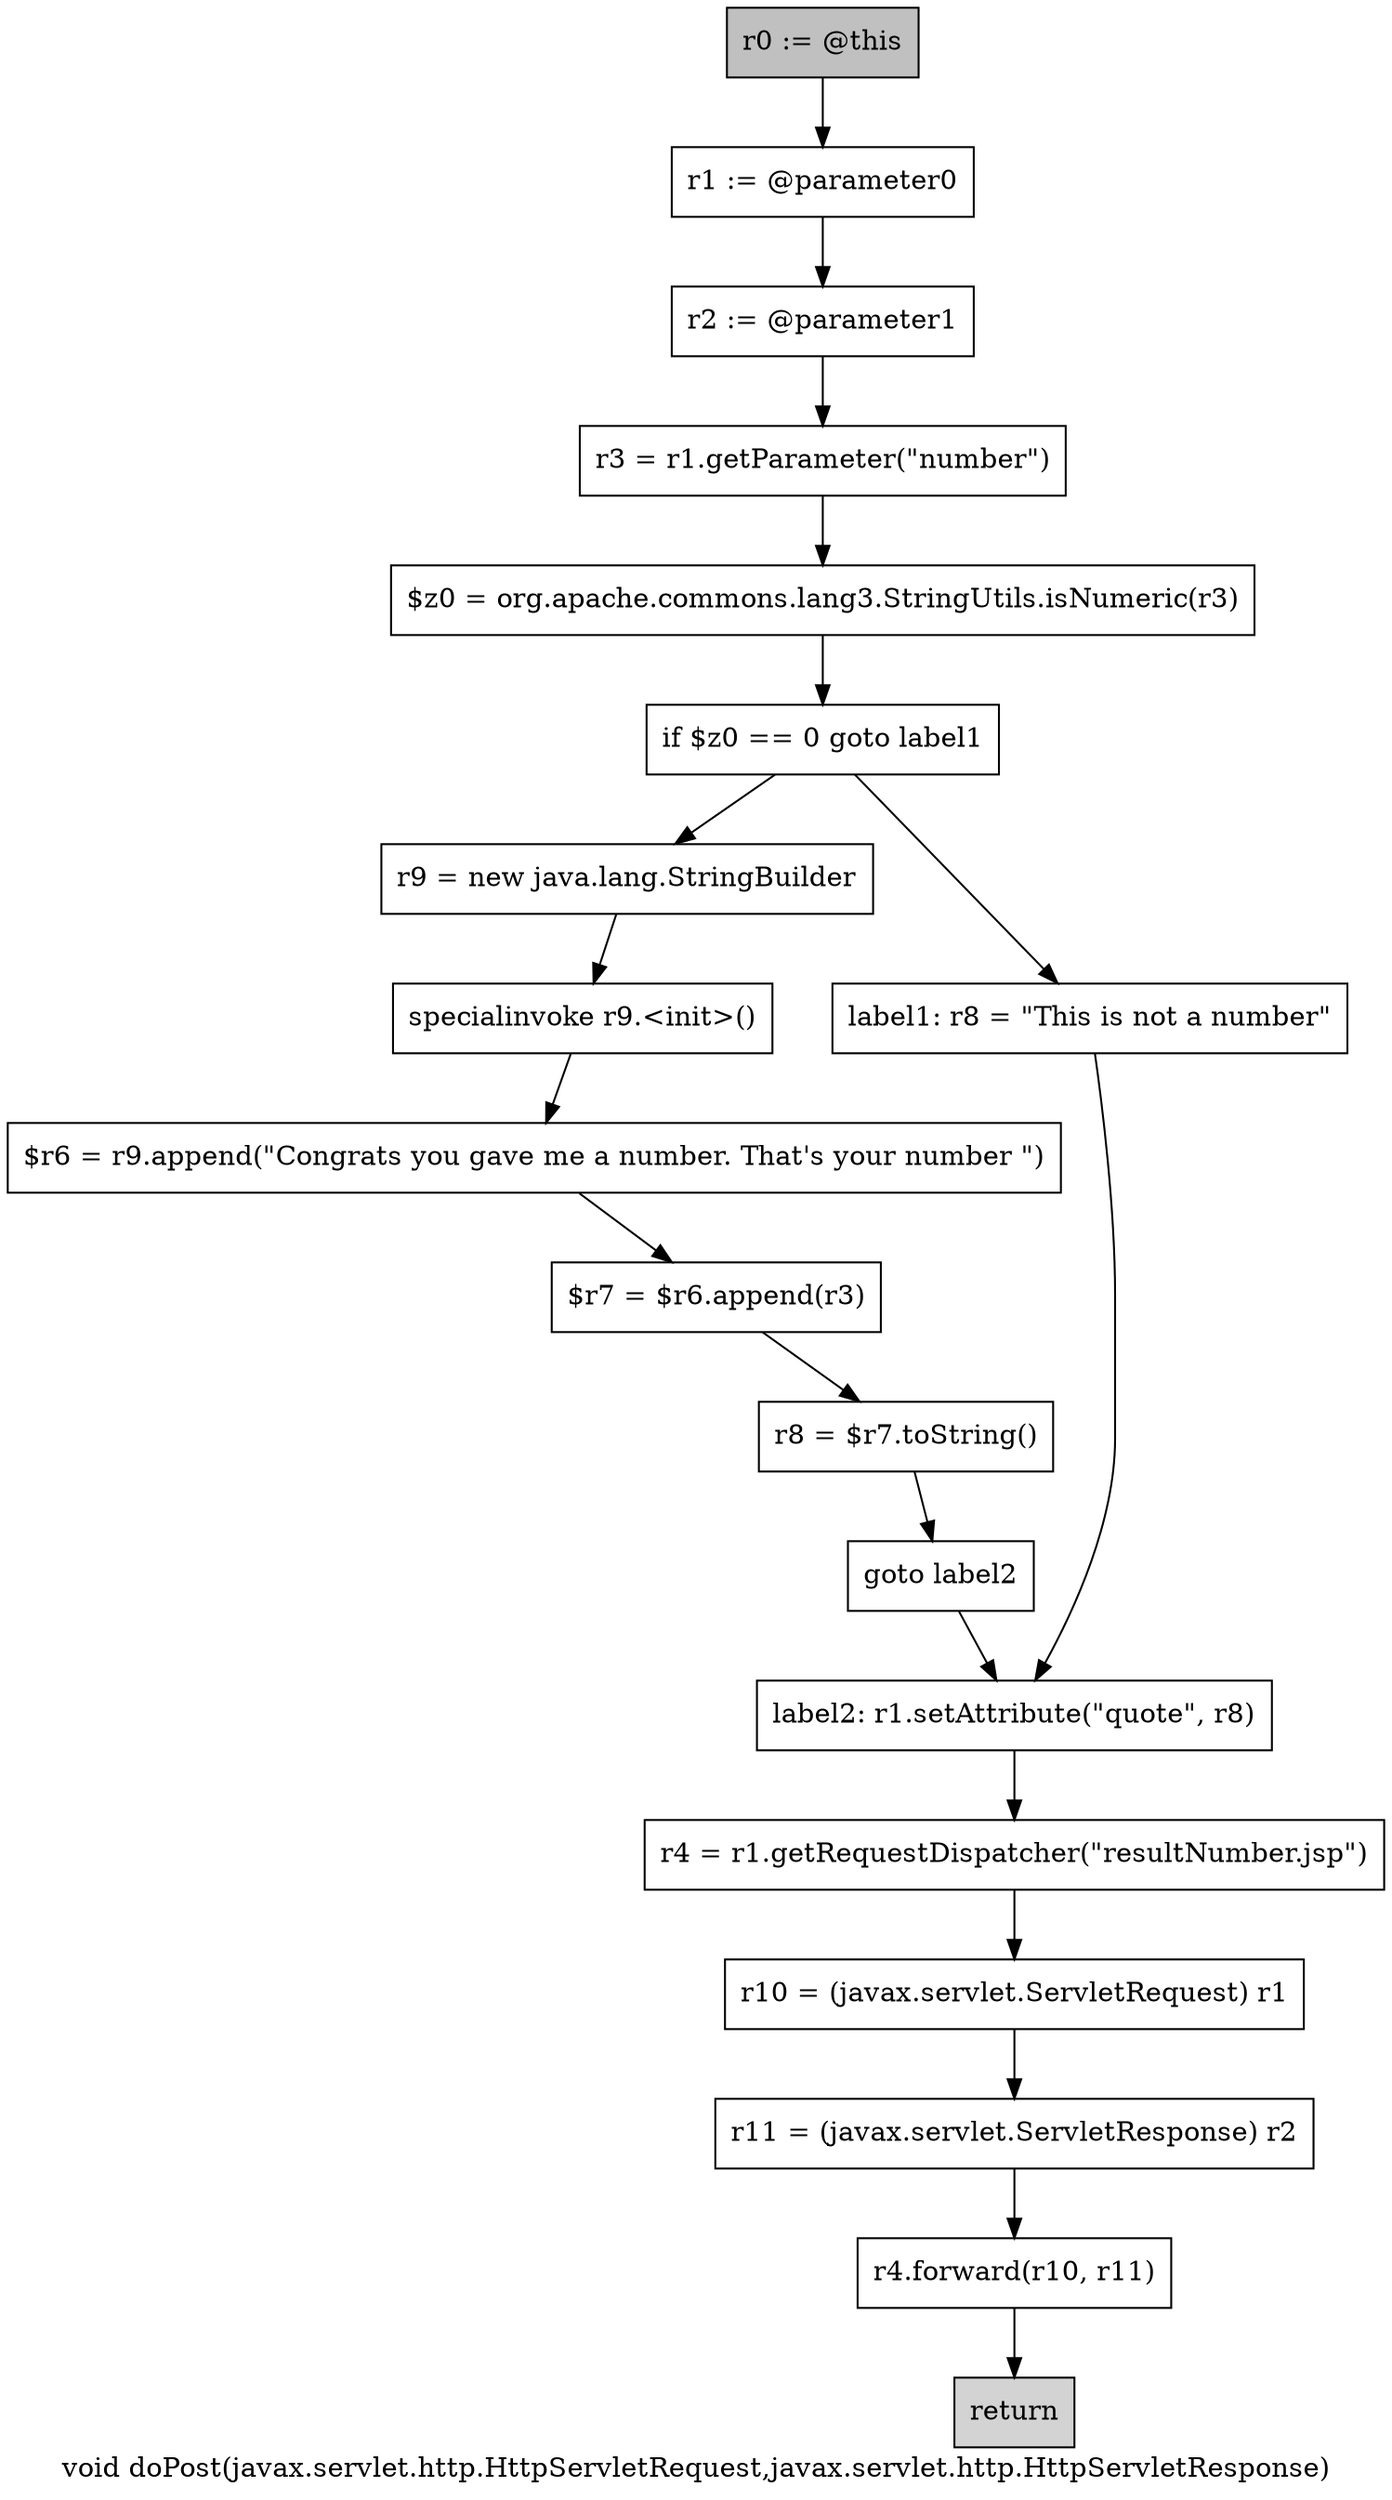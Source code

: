 digraph "void doPost(javax.servlet.http.HttpServletRequest,javax.servlet.http.HttpServletResponse)" {
    label="void doPost(javax.servlet.http.HttpServletRequest,javax.servlet.http.HttpServletResponse)";
    node [shape=box];
    "0" [style=filled,fillcolor=gray,label="r0 := @this",];
    "1" [label="r1 := @parameter0",];
    "0"->"1";
    "2" [label="r2 := @parameter1",];
    "1"->"2";
    "3" [label="r3 = r1.getParameter(\"number\")",];
    "2"->"3";
    "4" [label="$z0 = org.apache.commons.lang3.StringUtils.isNumeric(r3)",];
    "3"->"4";
    "5" [label="if $z0 == 0 goto label1",];
    "4"->"5";
    "6" [label="r9 = new java.lang.StringBuilder",];
    "5"->"6";
    "12" [label="label1: r8 = \"This is not a number\"",];
    "5"->"12";
    "7" [label="specialinvoke r9.<init>()",];
    "6"->"7";
    "8" [label="$r6 = r9.append(\"Congrats you gave me a number. That\'s your number \")",];
    "7"->"8";
    "9" [label="$r7 = $r6.append(r3)",];
    "8"->"9";
    "10" [label="r8 = $r7.toString()",];
    "9"->"10";
    "11" [label="goto label2",];
    "10"->"11";
    "13" [label="label2: r1.setAttribute(\"quote\", r8)",];
    "11"->"13";
    "12"->"13";
    "14" [label="r4 = r1.getRequestDispatcher(\"resultNumber.jsp\")",];
    "13"->"14";
    "15" [label="r10 = (javax.servlet.ServletRequest) r1",];
    "14"->"15";
    "16" [label="r11 = (javax.servlet.ServletResponse) r2",];
    "15"->"16";
    "17" [label="r4.forward(r10, r11)",];
    "16"->"17";
    "18" [style=filled,fillcolor=lightgray,label="return",];
    "17"->"18";
}
